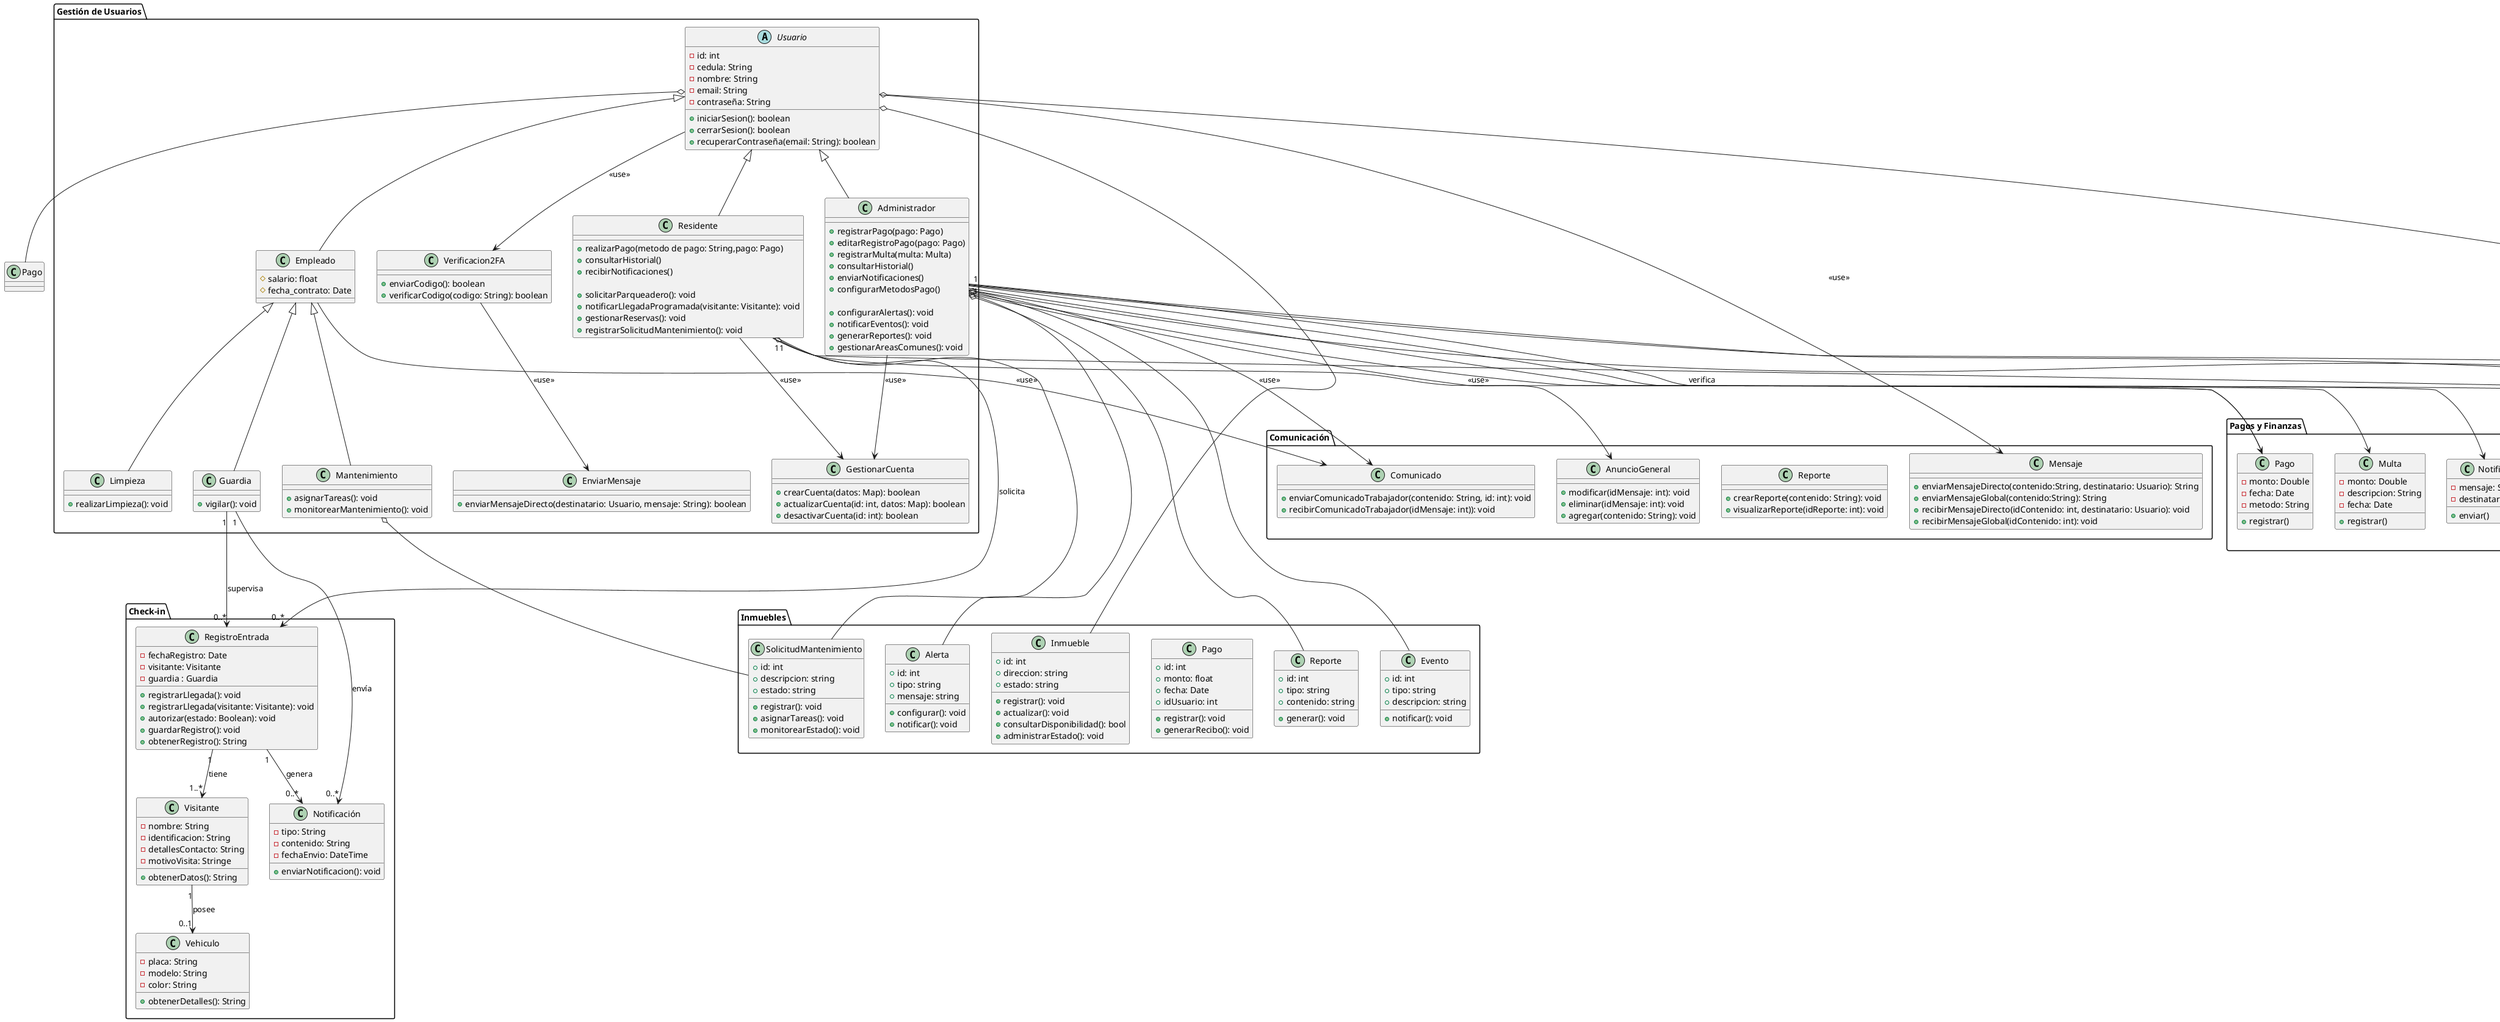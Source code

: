 @startuml DiagramaDeClases

' ------------ USUARIOS ------------
package "Gestión de Usuarios" {
    Abstract class Usuario {
        - id: int
        - cedula: String
        - nombre: String
        - email: String
        - contraseña: String
        + iniciarSesion(): boolean
        + cerrarSesion(): boolean
        + recuperarContraseña(email: String): boolean
    }

    class Empleado {
        # salario: float
        # fecha_contrato: Date
    }

    class Residente {
        ' Pagos y finanzas
        + realizarPago(metodo de pago: String,pago: Pago)
        + consultarHistorial()
        + recibirNotificaciones()

        ' Check-in
        +solicitarParqueadero(): void
        +notificarLlegadaProgramada(visitante: Visitante): void
    }

    class Administrador {
        ' Pagos y finanzas
        + registrarPago(pago: Pago)
        + editarRegistroPago(pago: Pago)
        + registrarMulta(multa: Multa)
        + consultarHistorial()
        + enviarNotificaciones()
        + configurarMetodosPago()

        ' Inmuebles
        + configurarAlertas(): void
        + notificarEventos(): void
        + generarReportes(): void
        + gestionarAreasComunes(): void
    }

    class Residente {
        ' Inmuebles
        + gestionarReservas(): void
        + registrarSolicitudMantenimiento(): void
    }

    class Guardia {
        + vigilar(): void
    }

    class Mantenimiento {
        + asignarTareas(): void
        + monitorearMantenimiento(): void
    }

    class Limpieza {
        + realizarLimpieza(): void
    }

    ' Clases adicionales para gestión de cuentas
    class Verificacion2FA {
        + enviarCodigo(): boolean
        + verificarCodigo(codigo: String): boolean
    }

    class GestionarCuenta {
        + crearCuenta(datos: Map): boolean
        + actualizarCuenta(id: int, datos: Map): boolean
        + desactivarCuenta(id: int): boolean
    }

    class EnviarMensaje {
        + enviarMensajeDirecto(destinatario: Usuario, mensaje: String): boolean
    }
}

' Relación de herencia
Usuario <|-- Empleado
Usuario <|-- Administrador
Usuario <|-- Residente
Empleado <|-- Limpieza
Empleado <|-- Mantenimiento
Empleado <|-- Guardia

' Relaciones entre clases
Usuario --> Verificacion2FA : "<<use>>"
Administrador --> GestionarCuenta : "<<use>>"
Residente --> GestionarCuenta : "<<use>>"
Verificacion2FA --> EnviarMensaje : "<<use>>"



' ------------ PAGOS Y FINANZAS ------------
package "Pagos y Finanzas" {
    class Pago {
        - monto: Double
        - fecha: Date
        - metodo: String
        + registrar()
    }

    class Multa {
        - monto: Double
        - descripcion: String
        - fecha: Date
        + registrar()
    }

    class Notificacion {
        - mensaje: String
        - destinatario: String
        + enviar()
    }

    class Cuota {
        - idCuota: int
        - monto: float
        - fechaVencimiento: Date
        - estadoPago: String
        + verificarEstadoCuotas(): void
        + enviarDeudaCuota(): void
    }
}

Residente --> Pago
Administrador --> Pago
Administrador --> Multa
Administrador --> Notificacion
Administrador "1" --> "*" Cuota : verifica



' ------------ INMUEBLES ------------
package Inmuebles {
    class Inmueble {
        + id: int
        + direccion: string
        + estado: string
        + registrar(): void
        + actualizar(): void
        + consultarDisponibilidad(): bool
        + administrarEstado(): void
    }

    class SolicitudMantenimiento {
        + id: int
        + descripcion: string
        + estado: string
        + registrar(): void
        + asignarTareas(): void
        + monitorearEstado(): void
    }

    class Pago {
        + id: int
        + monto: float
        + fecha: Date
        + idUsuario: int
        + registrar(): void
        + generarRecibo(): void
    }

    class Alerta {
        + id: int
        + tipo: string
        + mensaje: string
        + configurar(): void
        + notificar(): void
    }

    class Evento {
        + id: int
        + tipo: string
        + descripcion: string
        + notificar(): void
    }

    class Reporte {
        + id: int
        + tipo: string
        + contenido: string
        + generar(): void
    }
}

Administrador o-- Alerta
Administrador o-- Evento
Administrador o-- Reporte

Usuario o-- Inmueble
Usuario o-- Pago

Residente o-- SolicitudMantenimiento
Mantenimiento o-- SolicitudMantenimiento



' ------------ RESERVAS DE ESPACIOS COMUNES ------------
package "Reserva de Espacios Comunes" {
    class Reserva {
        - idReserva: int
        - fechaReserva: Date
        - horaInicio: Time
        - horaFin: Time
        - estado: String
        + generarSolicitudReserva(): void
        + revisarSolicitudReserva(): void
        + enviarAceptacionReserva(): void
        + reservarAreaComun(): void
        + cancelarReserva(): void
    }

    class EspacioComun {
        - idEspacio: int
        - nombreEspacio: String
        - disponibilidad: boolean
        + actualizarDisponibilidad(): void
        + verificarDisponibilidad(): void
        + actualizarEstado(estado: Boolean): void
    }

        class Parqueadero {
        - ubicacion: String
        - disponibilidad: bool
        + asignarEspacio(): void
        + liberarEspacio(): void
    }

}

EspacioComun <|-- Parqueadero
Residente "1" --> "*" Reserva : realiza
Reserva "1" --o "1" EspacioComun : incluye
Administrador "1" --> "*" Reserva : gestiona
Usuario o-- Reserva
Administrador o-- EspacioComun

' ------------ CHECK-IN ------------
package "Check-in" {
    class Visitante {
        - nombre: String
        - identificacion: String
        - detallesContacto: String
        - motivoVisita: Stringe
        + obtenerDatos(): String
    }

    class RegistroEntrada {
        - fechaRegistro: Date
        - visitante: Visitante
        - guardia : Guardia
        + registrarLlegada(): void
        + registrarLlegada(visitante: Visitante): void
        + autorizar(estado: Boolean): void
        + guardarRegistro(): void
        + obtenerRegistro(): String
    }

    class Notificación {
        - tipo: String
        - contenido: String
        - fechaEnvio: DateTime
        + enviarNotificacion(): void
    }

    class Vehiculo {
        - placa: String
        - modelo: String
        - color: String
        + obtenerDetalles(): String
    }
}




Residente "1" --> "0..*" RegistroEntrada : "solicita"

RegistroEntrada "1" --> "0..*" Notificación : "genera"
RegistroEntrada "1" --> "1..*" Visitante : "tiene"

Visitante "1" --> "0..1" Vehiculo : "posee"
Guardia "1" --> "0..*" RegistroEntrada : "supervisa"
Guardia "1" --> "0..*" Notificación : "envía"

' ------------ COMUNICACIÓN ------------
package Comunicación {
    'Almacenar mensajes como Map
    class AnuncioGeneral {
        + modificar(idMensaje: int): void
        + eliminar(idMensaje: int): void
        + agregar(contenido: String): void
    }

    class Reporte {
        + crearReporte(contenido: String): void
        + visualizarReporte(idReporte: int): void
    }

    class Comunicado {
        + enviarComunicadoTrabajador(contenido: String, id: int): void
        + recibirComunicadoTrabajador(idMensaje: int)): void
    }

    class Mensaje{
        + enviarMensajeDirecto(contenido:String, destinatario: Usuario): String
        + enviarMensajeGlobal(contenido:String): String
        + recibirMensajeDirecto(idContenido: int, destinatario: Usuario): void
        + recibirMensajeGlobal(idContenido: int): void
    }
}

Administrador --> Comunicado: "<<use>>"
Empleado --> Comunicado: "<<use>>"
Usuario --> Mensaje: "<<use>>"
Administrador --> AnuncioGeneral: "<<use>>"
Administrador --> Reporte: "<<use>>"


@enduml